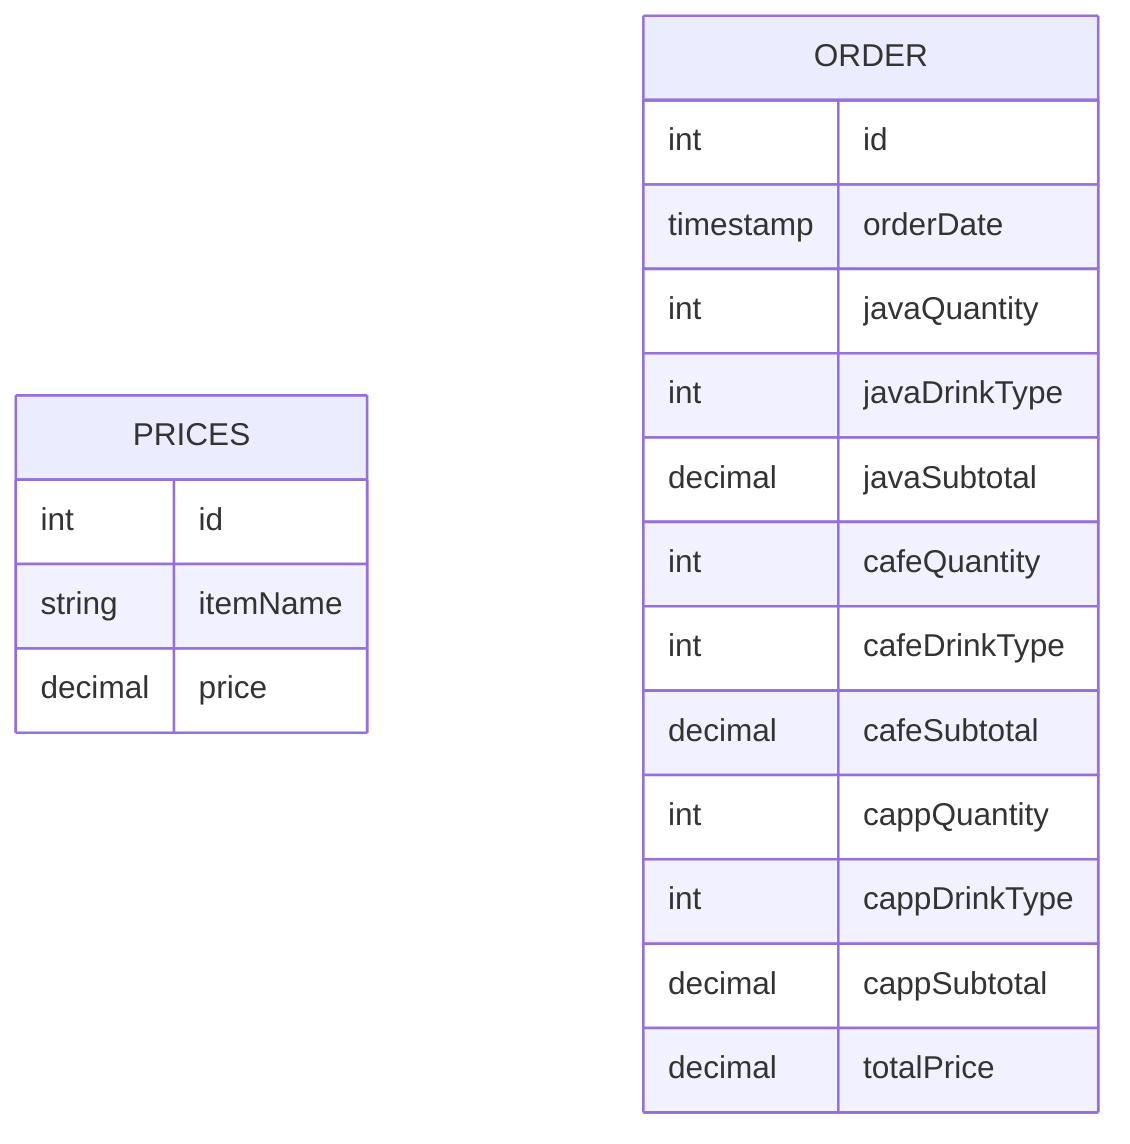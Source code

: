 erDiagram
    PRICES {
        int id
        string itemName
        decimal price
    }

    ORDER {
        int id
        timestamp orderDate
        int javaQuantity
        int javaDrinkType
        decimal javaSubtotal
        int cafeQuantity
        int cafeDrinkType
        decimal cafeSubtotal
        int cappQuantity
        int cappDrinkType
        decimal cappSubtotal
        decimal totalPrice

    }